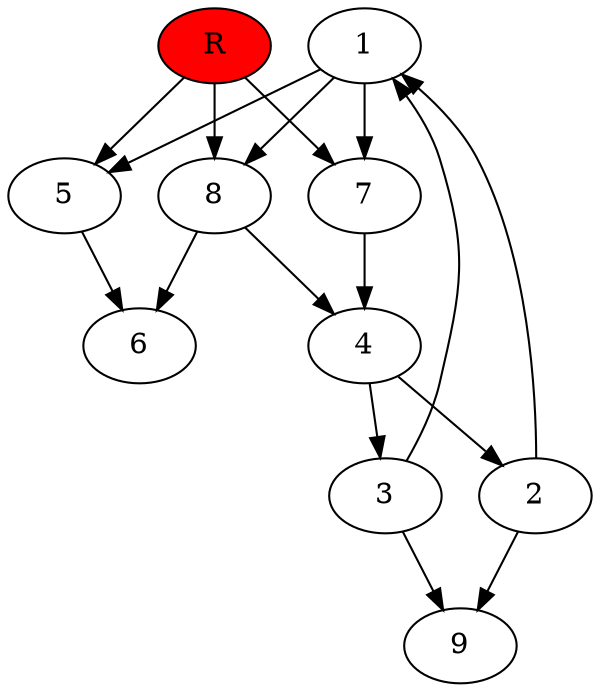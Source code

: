 digraph prb8349 {
	1
	2
	3
	4
	5
	6
	7
	8
	R [fillcolor="#ff0000" style=filled]
	1 -> 5
	1 -> 7
	1 -> 8
	2 -> 1
	2 -> 9
	3 -> 1
	3 -> 9
	4 -> 2
	4 -> 3
	5 -> 6
	7 -> 4
	8 -> 4
	8 -> 6
	R -> 5
	R -> 7
	R -> 8
}
